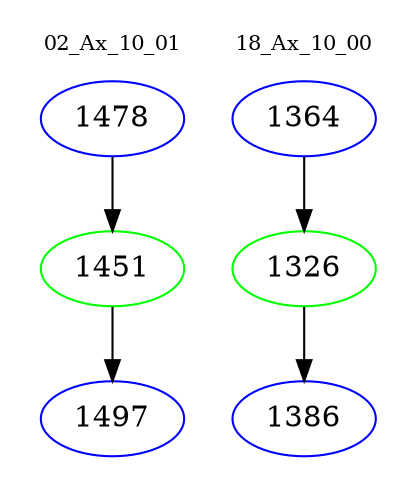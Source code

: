 digraph{
subgraph cluster_0 {
color = white
label = "02_Ax_10_01";
fontsize=10;
T0_1478 [label="1478", color="blue"]
T0_1478 -> T0_1451 [color="black"]
T0_1451 [label="1451", color="green"]
T0_1451 -> T0_1497 [color="black"]
T0_1497 [label="1497", color="blue"]
}
subgraph cluster_1 {
color = white
label = "18_Ax_10_00";
fontsize=10;
T1_1364 [label="1364", color="blue"]
T1_1364 -> T1_1326 [color="black"]
T1_1326 [label="1326", color="green"]
T1_1326 -> T1_1386 [color="black"]
T1_1386 [label="1386", color="blue"]
}
}
